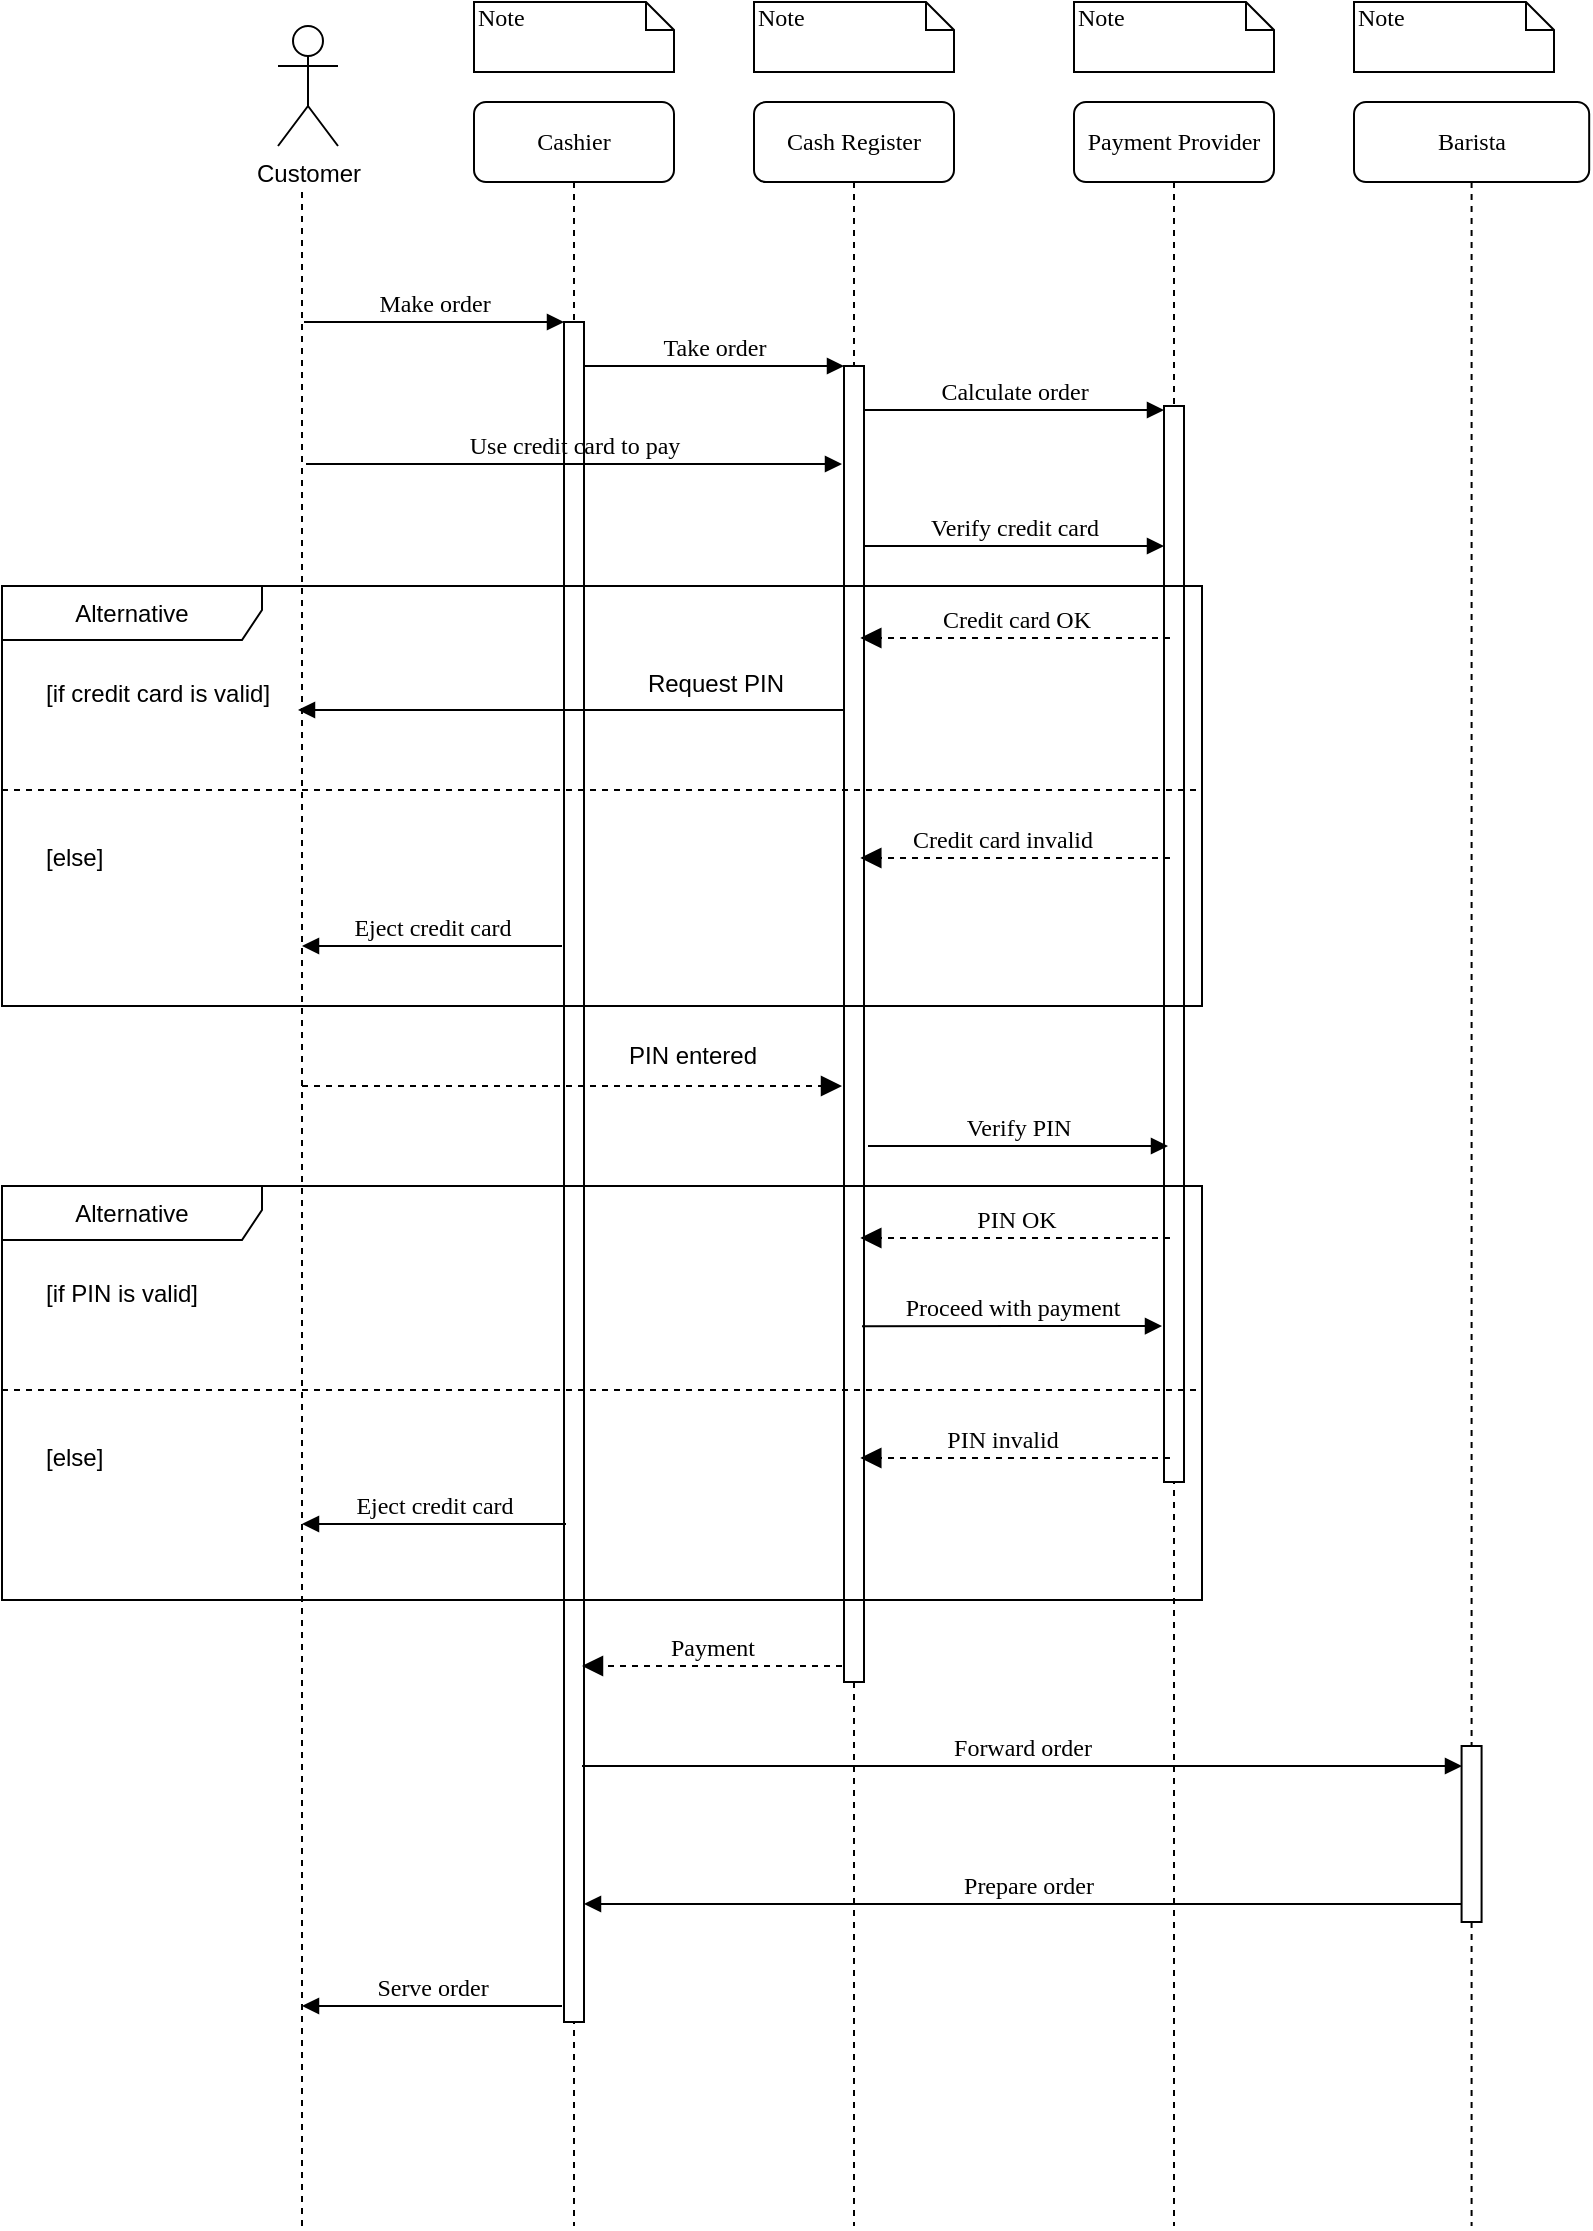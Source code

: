 <mxfile version="26.2.14">
  <diagram name="Page-1" id="13e1069c-82ec-6db2-03f1-153e76fe0fe0">
    <mxGraphModel dx="2039" dy="1044" grid="1" gridSize="10" guides="1" tooltips="1" connect="1" arrows="1" fold="1" page="1" pageScale="1" pageWidth="1100" pageHeight="850" background="none" math="0" shadow="0">
      <root>
        <mxCell id="0" />
        <mxCell id="1" parent="0" />
        <mxCell id="7baba1c4bc27f4b0-2" value="Cash Register" style="shape=umlLifeline;perimeter=lifelinePerimeter;whiteSpace=wrap;html=1;container=1;collapsible=0;recursiveResize=0;outlineConnect=0;rounded=1;shadow=0;comic=0;labelBackgroundColor=none;strokeWidth=1;fontFamily=Verdana;fontSize=12;align=center;" parent="1" vertex="1">
          <mxGeometry x="497" y="170" width="100" height="1062" as="geometry" />
        </mxCell>
        <mxCell id="802l4Ufk_lqTuoDWVHih-7" value="Take order" style="html=1;verticalAlign=bottom;endArrow=block;entryX=0;entryY=0;labelBackgroundColor=none;fontFamily=Verdana;fontSize=12;edgeStyle=elbowEdgeStyle;elbow=vertical;" edge="1" parent="7baba1c4bc27f4b0-2">
          <mxGeometry relative="1" as="geometry">
            <mxPoint x="-85" y="132" as="sourcePoint" />
            <mxPoint x="45" y="132" as="targetPoint" />
          </mxGeometry>
        </mxCell>
        <mxCell id="802l4Ufk_lqTuoDWVHih-41" value="" style="html=1;points=[[0,0,0,0,5],[0,1,0,0,-5],[1,0,0,0,5],[1,1,0,0,-5]];perimeter=orthogonalPerimeter;outlineConnect=0;targetShapes=umlLifeline;portConstraint=eastwest;newEdgeStyle={&quot;curved&quot;:0,&quot;rounded&quot;:0};fillColor=#FFFFFF;" vertex="1" parent="7baba1c4bc27f4b0-2">
          <mxGeometry x="45" y="132" width="10" height="658" as="geometry" />
        </mxCell>
        <mxCell id="7baba1c4bc27f4b0-3" value="Payment Provider" style="shape=umlLifeline;perimeter=lifelinePerimeter;whiteSpace=wrap;html=1;container=1;collapsible=0;recursiveResize=0;outlineConnect=0;rounded=1;shadow=0;comic=0;labelBackgroundColor=none;strokeWidth=1;fontFamily=Verdana;fontSize=12;align=center;" parent="1" vertex="1">
          <mxGeometry x="657" y="170" width="100" height="1062" as="geometry" />
        </mxCell>
        <mxCell id="802l4Ufk_lqTuoDWVHih-38" value="Prepare order" style="html=1;verticalAlign=bottom;endArrow=none;labelBackgroundColor=none;fontFamily=Verdana;fontSize=12;edgeStyle=elbowEdgeStyle;elbow=vertical;startFill=1;startArrow=block;" edge="1" parent="7baba1c4bc27f4b0-3" source="802l4Ufk_lqTuoDWVHih-39">
          <mxGeometry relative="1" as="geometry">
            <mxPoint x="-386" y="901" as="sourcePoint" />
            <mxPoint x="198.5" y="901" as="targetPoint" />
          </mxGeometry>
        </mxCell>
        <mxCell id="802l4Ufk_lqTuoDWVHih-42" value="" style="html=1;points=[[0,0,0,0,5],[0,1,0,0,-5],[1,0,0,0,5],[1,1,0,0,-5]];perimeter=orthogonalPerimeter;outlineConnect=0;targetShapes=umlLifeline;portConstraint=eastwest;newEdgeStyle={&quot;curved&quot;:0,&quot;rounded&quot;:0};" vertex="1" parent="7baba1c4bc27f4b0-3">
          <mxGeometry x="45" y="152" width="10" height="538" as="geometry" />
        </mxCell>
        <mxCell id="7baba1c4bc27f4b0-4" value="Barista" style="shape=umlLifeline;perimeter=lifelinePerimeter;whiteSpace=wrap;html=1;container=1;collapsible=0;recursiveResize=0;outlineConnect=0;rounded=1;shadow=0;comic=0;labelBackgroundColor=none;strokeWidth=1;fontFamily=Verdana;fontSize=12;align=center;" parent="1" vertex="1">
          <mxGeometry x="797" y="170" width="117.59" height="1062" as="geometry" />
        </mxCell>
        <mxCell id="802l4Ufk_lqTuoDWVHih-43" value="" style="html=1;points=[[0,0,0,0,5],[0,1,0,0,-5],[1,0,0,0,5],[1,1,0,0,-5]];perimeter=orthogonalPerimeter;outlineConnect=0;targetShapes=umlLifeline;portConstraint=eastwest;newEdgeStyle={&quot;curved&quot;:0,&quot;rounded&quot;:0};" vertex="1" parent="7baba1c4bc27f4b0-4">
          <mxGeometry x="53.79" y="822" width="10" height="88" as="geometry" />
        </mxCell>
        <mxCell id="7baba1c4bc27f4b0-8" value="Cashier" style="shape=umlLifeline;perimeter=lifelinePerimeter;whiteSpace=wrap;html=1;container=1;collapsible=0;recursiveResize=0;outlineConnect=0;rounded=1;shadow=0;comic=0;labelBackgroundColor=none;strokeWidth=1;fontFamily=Verdana;fontSize=12;align=center;" parent="1" vertex="1">
          <mxGeometry x="357" y="170" width="100" height="1062" as="geometry" />
        </mxCell>
        <mxCell id="802l4Ufk_lqTuoDWVHih-6" value="Make order" style="html=1;verticalAlign=bottom;endArrow=block;entryX=0;entryY=0;labelBackgroundColor=none;fontFamily=Verdana;fontSize=12;edgeStyle=elbowEdgeStyle;elbow=vertical;" edge="1" parent="7baba1c4bc27f4b0-8">
          <mxGeometry relative="1" as="geometry">
            <mxPoint x="-85" y="110" as="sourcePoint" />
            <mxPoint x="45" y="110" as="targetPoint" />
          </mxGeometry>
        </mxCell>
        <mxCell id="802l4Ufk_lqTuoDWVHih-5" value="" style="endArrow=none;dashed=1;html=1;rounded=0;" edge="1" parent="7baba1c4bc27f4b0-8">
          <mxGeometry width="50" height="50" relative="1" as="geometry">
            <mxPoint x="-86" y="1062" as="sourcePoint" />
            <mxPoint x="-86" y="42" as="targetPoint" />
          </mxGeometry>
        </mxCell>
        <mxCell id="802l4Ufk_lqTuoDWVHih-39" value="" style="html=1;points=[[0,0,0,0,5],[0,1,0,0,-5],[1,0,0,0,5],[1,1,0,0,-5]];perimeter=orthogonalPerimeter;outlineConnect=0;targetShapes=umlLifeline;portConstraint=eastwest;newEdgeStyle={&quot;curved&quot;:0,&quot;rounded&quot;:0};" vertex="1" parent="7baba1c4bc27f4b0-8">
          <mxGeometry x="45" y="110" width="10" height="850" as="geometry" />
        </mxCell>
        <mxCell id="802l4Ufk_lqTuoDWVHih-15" value="Use credit card to pay" style="html=1;verticalAlign=bottom;endArrow=block;labelBackgroundColor=none;fontFamily=Verdana;fontSize=12;edgeStyle=elbowEdgeStyle;elbow=vertical;" edge="1" parent="7baba1c4bc27f4b0-8">
          <mxGeometry relative="1" as="geometry">
            <mxPoint x="-84" y="181" as="sourcePoint" />
            <mxPoint x="184" y="181" as="targetPoint" />
          </mxGeometry>
        </mxCell>
        <mxCell id="7baba1c4bc27f4b0-21" value="Credit card OK" style="html=1;verticalAlign=bottom;endArrow=block;dashed=1;endSize=8;labelBackgroundColor=none;fontFamily=Verdana;fontSize=12;edgeStyle=elbowEdgeStyle;elbow=vertical;endFill=1;" parent="1" edge="1">
          <mxGeometry x="0.001" relative="1" as="geometry">
            <mxPoint x="550.155" y="438" as="targetPoint" />
            <Array as="points">
              <mxPoint x="649" y="438" />
              <mxPoint x="679" y="438" />
            </Array>
            <mxPoint x="705" y="438" as="sourcePoint" />
            <mxPoint as="offset" />
          </mxGeometry>
        </mxCell>
        <mxCell id="7baba1c4bc27f4b0-14" value="Calculate order" style="html=1;verticalAlign=bottom;endArrow=block;entryX=0;entryY=0;labelBackgroundColor=none;fontFamily=Verdana;fontSize=12;edgeStyle=elbowEdgeStyle;elbow=vertical;" parent="1" edge="1">
          <mxGeometry relative="1" as="geometry">
            <mxPoint x="552" y="324" as="sourcePoint" />
            <mxPoint x="702" y="324" as="targetPoint" />
          </mxGeometry>
        </mxCell>
        <mxCell id="7baba1c4bc27f4b0-40" value="Note" style="shape=note;whiteSpace=wrap;html=1;size=14;verticalAlign=top;align=left;spacingTop=-6;rounded=0;shadow=0;comic=0;labelBackgroundColor=none;strokeWidth=1;fontFamily=Verdana;fontSize=12" parent="1" vertex="1">
          <mxGeometry x="357" y="120" width="100" height="35" as="geometry" />
        </mxCell>
        <mxCell id="7baba1c4bc27f4b0-41" value="Note" style="shape=note;whiteSpace=wrap;html=1;size=14;verticalAlign=top;align=left;spacingTop=-6;rounded=0;shadow=0;comic=0;labelBackgroundColor=none;strokeWidth=1;fontFamily=Verdana;fontSize=12" parent="1" vertex="1">
          <mxGeometry x="497" y="120" width="100" height="35" as="geometry" />
        </mxCell>
        <mxCell id="7baba1c4bc27f4b0-42" value="Note" style="shape=note;whiteSpace=wrap;html=1;size=14;verticalAlign=top;align=left;spacingTop=-6;rounded=0;shadow=0;comic=0;labelBackgroundColor=none;strokeWidth=1;fontFamily=Verdana;fontSize=12" parent="1" vertex="1">
          <mxGeometry x="657" y="120" width="100" height="35" as="geometry" />
        </mxCell>
        <mxCell id="7baba1c4bc27f4b0-43" value="Note" style="shape=note;whiteSpace=wrap;html=1;size=14;verticalAlign=top;align=left;spacingTop=-6;rounded=0;shadow=0;comic=0;labelBackgroundColor=none;strokeWidth=1;fontFamily=Verdana;fontSize=12" parent="1" vertex="1">
          <mxGeometry x="797" y="120" width="100" height="35" as="geometry" />
        </mxCell>
        <mxCell id="802l4Ufk_lqTuoDWVHih-2" value="Customer" style="shape=umlActor;verticalLabelPosition=bottom;verticalAlign=top;html=1;outlineConnect=0;" vertex="1" parent="1">
          <mxGeometry x="259" y="132" width="30" height="60" as="geometry" />
        </mxCell>
        <mxCell id="802l4Ufk_lqTuoDWVHih-8" value="" style="endArrow=block;html=1;rounded=0;endFill=1;" edge="1" parent="1" source="802l4Ufk_lqTuoDWVHih-41">
          <mxGeometry width="50" height="50" relative="1" as="geometry">
            <mxPoint x="699" y="474" as="sourcePoint" />
            <mxPoint x="269" y="474" as="targetPoint" />
          </mxGeometry>
        </mxCell>
        <mxCell id="802l4Ufk_lqTuoDWVHih-11" value="Request PIN" style="text;html=1;align=center;verticalAlign=middle;whiteSpace=wrap;rounded=0;" vertex="1" parent="1">
          <mxGeometry x="439" y="446" width="78" height="30" as="geometry" />
        </mxCell>
        <mxCell id="802l4Ufk_lqTuoDWVHih-12" value="Alternative" style="shape=umlFrame;whiteSpace=wrap;html=1;pointerEvents=0;recursiveResize=0;container=1;collapsible=0;width=130;height=27;" vertex="1" parent="1">
          <mxGeometry x="121" y="412" width="600" height="210" as="geometry" />
        </mxCell>
        <mxCell id="802l4Ufk_lqTuoDWVHih-13" value="[if credit card is valid]" style="text;html=1;" vertex="1" parent="802l4Ufk_lqTuoDWVHih-12">
          <mxGeometry width="100" height="20" relative="1" as="geometry">
            <mxPoint x="20" y="40" as="offset" />
          </mxGeometry>
        </mxCell>
        <mxCell id="802l4Ufk_lqTuoDWVHih-14" value="[else]" style="line;strokeWidth=1;dashed=1;labelPosition=center;verticalLabelPosition=bottom;align=left;verticalAlign=top;spacingLeft=20;spacingTop=15;html=1;whiteSpace=wrap;" vertex="1" parent="802l4Ufk_lqTuoDWVHih-12">
          <mxGeometry y="97" width="600" height="10" as="geometry" />
        </mxCell>
        <mxCell id="802l4Ufk_lqTuoDWVHih-19" value="Eject credit card" style="html=1;verticalAlign=bottom;endArrow=none;labelBackgroundColor=none;fontFamily=Verdana;fontSize=12;edgeStyle=elbowEdgeStyle;elbow=vertical;startFill=1;startArrow=block;" edge="1" parent="802l4Ufk_lqTuoDWVHih-12">
          <mxGeometry relative="1" as="geometry">
            <mxPoint x="150" y="180" as="sourcePoint" />
            <mxPoint x="280" y="180" as="targetPoint" />
          </mxGeometry>
        </mxCell>
        <mxCell id="802l4Ufk_lqTuoDWVHih-16" value="Verify credit card" style="html=1;verticalAlign=bottom;endArrow=block;entryX=0;entryY=0;labelBackgroundColor=none;fontFamily=Verdana;fontSize=12;edgeStyle=elbowEdgeStyle;elbow=horizontal;" edge="1" parent="1">
          <mxGeometry relative="1" as="geometry">
            <mxPoint x="552" y="392" as="sourcePoint" />
            <mxPoint x="702" y="392" as="targetPoint" />
          </mxGeometry>
        </mxCell>
        <mxCell id="802l4Ufk_lqTuoDWVHih-17" value="Credit card invalid" style="html=1;verticalAlign=bottom;endArrow=block;dashed=1;endSize=8;labelBackgroundColor=none;fontFamily=Verdana;fontSize=12;edgeStyle=elbowEdgeStyle;elbow=vertical;endFill=1;" edge="1" parent="1">
          <mxGeometry x="0.085" relative="1" as="geometry">
            <mxPoint x="550.155" y="548" as="targetPoint" />
            <Array as="points">
              <mxPoint x="649" y="548" />
              <mxPoint x="679" y="548" />
            </Array>
            <mxPoint x="705" y="548" as="sourcePoint" />
            <mxPoint as="offset" />
          </mxGeometry>
        </mxCell>
        <mxCell id="802l4Ufk_lqTuoDWVHih-20" value="" style="endArrow=block;startArrow=none;endFill=1;startFill=0;endSize=8;html=1;verticalAlign=bottom;dashed=1;labelBackgroundColor=none;rounded=0;" edge="1" parent="1">
          <mxGeometry width="160" relative="1" as="geometry">
            <mxPoint x="271" y="662" as="sourcePoint" />
            <mxPoint x="541" y="662" as="targetPoint" />
          </mxGeometry>
        </mxCell>
        <mxCell id="802l4Ufk_lqTuoDWVHih-25" value="Verify PIN" style="html=1;verticalAlign=bottom;endArrow=block;entryX=0;entryY=0;labelBackgroundColor=none;fontFamily=Verdana;fontSize=12;edgeStyle=elbowEdgeStyle;elbow=horizontal;" edge="1" parent="1">
          <mxGeometry relative="1" as="geometry">
            <mxPoint x="554" y="692" as="sourcePoint" />
            <mxPoint x="704" y="692" as="targetPoint" />
          </mxGeometry>
        </mxCell>
        <mxCell id="802l4Ufk_lqTuoDWVHih-26" value="Alternative" style="shape=umlFrame;whiteSpace=wrap;html=1;pointerEvents=0;recursiveResize=0;container=1;collapsible=0;width=130;height=27;" vertex="1" parent="1">
          <mxGeometry x="121" y="712" width="600" height="207" as="geometry" />
        </mxCell>
        <mxCell id="802l4Ufk_lqTuoDWVHih-27" value="[if PIN is valid]" style="text;html=1;" vertex="1" parent="802l4Ufk_lqTuoDWVHih-26">
          <mxGeometry width="100" height="20" relative="1" as="geometry">
            <mxPoint x="20" y="40" as="offset" />
          </mxGeometry>
        </mxCell>
        <mxCell id="802l4Ufk_lqTuoDWVHih-28" value="[else]" style="line;strokeWidth=1;dashed=1;labelPosition=center;verticalLabelPosition=bottom;align=left;verticalAlign=top;spacingLeft=20;spacingTop=15;html=1;whiteSpace=wrap;" vertex="1" parent="802l4Ufk_lqTuoDWVHih-26">
          <mxGeometry y="97" width="600" height="10" as="geometry" />
        </mxCell>
        <mxCell id="802l4Ufk_lqTuoDWVHih-29" value="Eject credit card" style="html=1;verticalAlign=bottom;endArrow=none;labelBackgroundColor=none;fontFamily=Verdana;fontSize=12;edgeStyle=elbowEdgeStyle;elbow=vertical;startFill=1;startArrow=block;" edge="1" parent="802l4Ufk_lqTuoDWVHih-26">
          <mxGeometry relative="1" as="geometry">
            <mxPoint x="150" y="169.001" as="sourcePoint" />
            <mxPoint x="282" y="169.16" as="targetPoint" />
          </mxGeometry>
        </mxCell>
        <mxCell id="802l4Ufk_lqTuoDWVHih-35" value="Proceed with payment" style="html=1;verticalAlign=bottom;endArrow=block;entryX=0;entryY=0;labelBackgroundColor=none;fontFamily=Verdana;fontSize=12;edgeStyle=elbowEdgeStyle;elbow=vertical;" edge="1" parent="802l4Ufk_lqTuoDWVHih-26">
          <mxGeometry relative="1" as="geometry">
            <mxPoint x="430" y="70.09" as="sourcePoint" />
            <mxPoint x="580" y="70.09" as="targetPoint" />
          </mxGeometry>
        </mxCell>
        <mxCell id="802l4Ufk_lqTuoDWVHih-30" value="PIN invalid" style="html=1;verticalAlign=bottom;endArrow=block;dashed=1;endSize=8;labelBackgroundColor=none;fontFamily=Verdana;fontSize=12;edgeStyle=elbowEdgeStyle;elbow=vertical;endFill=1;" edge="1" parent="1">
          <mxGeometry x="0.085" relative="1" as="geometry">
            <mxPoint x="550.155" y="848" as="targetPoint" />
            <Array as="points">
              <mxPoint x="649" y="848" />
              <mxPoint x="679" y="848" />
            </Array>
            <mxPoint x="705" y="848" as="sourcePoint" />
            <mxPoint as="offset" />
          </mxGeometry>
        </mxCell>
        <mxCell id="802l4Ufk_lqTuoDWVHih-32" value="PIN OK" style="html=1;verticalAlign=bottom;endArrow=block;dashed=1;endSize=8;labelBackgroundColor=none;fontFamily=Verdana;fontSize=12;edgeStyle=elbowEdgeStyle;elbow=vertical;endFill=1;" edge="1" parent="1">
          <mxGeometry x="0.001" relative="1" as="geometry">
            <mxPoint x="550.155" y="738" as="targetPoint" />
            <Array as="points">
              <mxPoint x="649" y="738" />
              <mxPoint x="679" y="738" />
            </Array>
            <mxPoint x="705" y="738" as="sourcePoint" />
            <mxPoint as="offset" />
          </mxGeometry>
        </mxCell>
        <mxCell id="802l4Ufk_lqTuoDWVHih-36" value="Payment" style="html=1;verticalAlign=bottom;endArrow=block;dashed=1;endSize=8;labelBackgroundColor=none;fontFamily=Verdana;fontSize=12;edgeStyle=elbowEdgeStyle;elbow=vertical;endFill=1;" edge="1" parent="1">
          <mxGeometry x="0.001" relative="1" as="geometry">
            <mxPoint x="411" y="952" as="targetPoint" />
            <Array as="points" />
            <mxPoint x="541" y="952" as="sourcePoint" />
            <mxPoint as="offset" />
          </mxGeometry>
        </mxCell>
        <mxCell id="802l4Ufk_lqTuoDWVHih-37" value="Forward order" style="html=1;verticalAlign=bottom;endArrow=block;labelBackgroundColor=none;fontFamily=Verdana;fontSize=12;edgeStyle=elbowEdgeStyle;elbow=vertical;" edge="1" parent="1">
          <mxGeometry relative="1" as="geometry">
            <mxPoint x="411" y="1002" as="sourcePoint" />
            <mxPoint x="851" y="1002" as="targetPoint" />
          </mxGeometry>
        </mxCell>
        <mxCell id="802l4Ufk_lqTuoDWVHih-40" value="Serve order" style="html=1;verticalAlign=bottom;endArrow=none;labelBackgroundColor=none;fontFamily=Verdana;fontSize=12;edgeStyle=elbowEdgeStyle;elbow=vertical;startFill=1;startArrow=block;" edge="1" parent="1">
          <mxGeometry relative="1" as="geometry">
            <mxPoint x="271" y="1122" as="sourcePoint" />
            <mxPoint x="401" y="1122" as="targetPoint" />
          </mxGeometry>
        </mxCell>
        <mxCell id="802l4Ufk_lqTuoDWVHih-21" value="PIN entered" style="text;html=1;align=center;verticalAlign=middle;resizable=0;points=[];autosize=1;strokeColor=none;fillColor=none;" vertex="1" parent="1">
          <mxGeometry x="421" y="632" width="90" height="30" as="geometry" />
        </mxCell>
      </root>
    </mxGraphModel>
  </diagram>
</mxfile>
